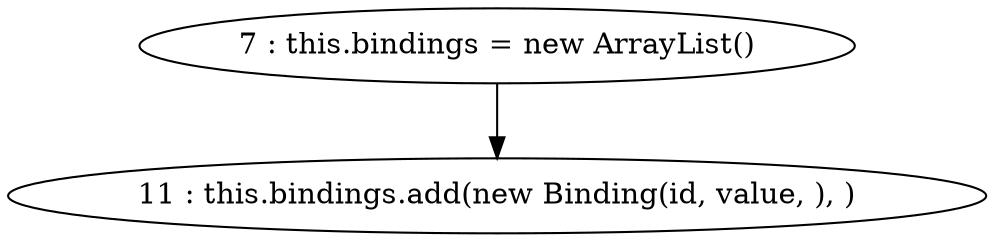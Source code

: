 digraph G {
"7 : this.bindings = new ArrayList()"
"7 : this.bindings = new ArrayList()" -> "11 : this.bindings.add(new Binding(id, value, ), )"
"11 : this.bindings.add(new Binding(id, value, ), )"
}